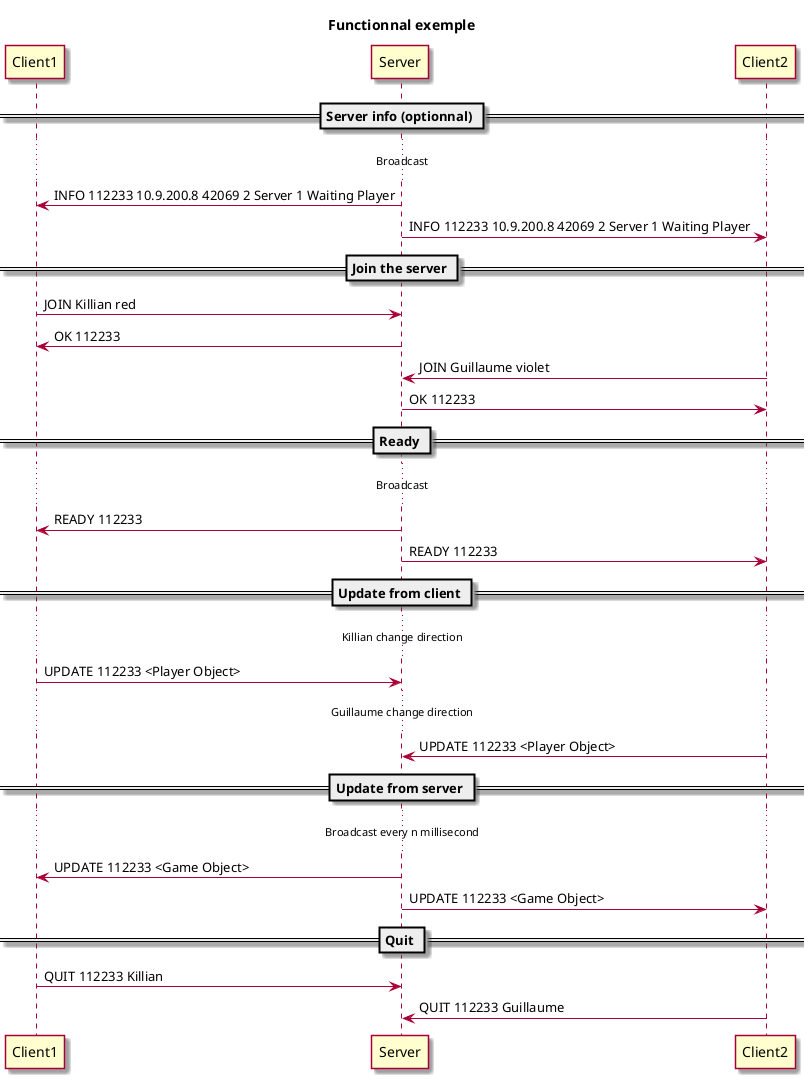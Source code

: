 @startuml

skin rose

title Functionnal exemple

== Server info (optionnal) ==

...Broadcast...

Client1 <- Server: INFO 112233 10.9.200.8 42069 2 Server 1 Waiting Player
Server -> Client2: INFO 112233 10.9.200.8 42069 2 Server 1 Waiting Player

== Join the server ==

Client1 -> Server: JOIN Killian red
Server -> Client1: OK 112233

Client2 -> Server: JOIN Guillaume violet
Server -> Client2: OK 112233

== Ready ==

...Broadcast...

Client1 <- Server: READY 112233
Server -> Client2: READY 112233

== Update from client ==

...Killian change direction...

Client1 -> Server: UPDATE 112233 <Player Object>

...Guillaume change direction...

Client2 -> Server: UPDATE 112233 <Player Object>

==  Update from server ==

...Broadcast every n millisecond...

Client1 <- Server: UPDATE 112233 <Game Object>
Client2 <- Server: UPDATE 112233 <Game Object>

== Quit ==

Client1 -> Server: QUIT 112233 Killian
Client2 -> Server: QUIT 112233 Guillaume

@enduml